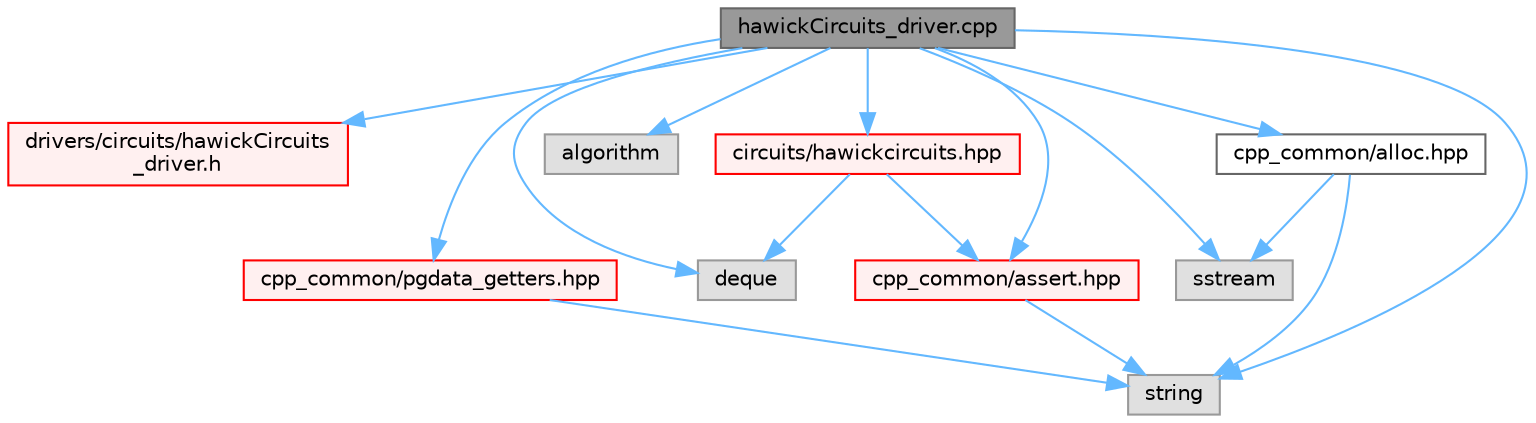 digraph "hawickCircuits_driver.cpp"
{
 // LATEX_PDF_SIZE
  bgcolor="transparent";
  edge [fontname=Helvetica,fontsize=10,labelfontname=Helvetica,labelfontsize=10];
  node [fontname=Helvetica,fontsize=10,shape=box,height=0.2,width=0.4];
  Node1 [id="Node000001",label="hawickCircuits_driver.cpp",height=0.2,width=0.4,color="gray40", fillcolor="grey60", style="filled", fontcolor="black",tooltip=" "];
  Node1 -> Node2 [id="edge1_Node000001_Node000002",color="steelblue1",style="solid",tooltip=" "];
  Node2 [id="Node000002",label="drivers/circuits/hawickCircuits\l_driver.h",height=0.2,width=0.4,color="red", fillcolor="#FFF0F0", style="filled",URL="$hawickCircuits__driver_8h.html",tooltip=" "];
  Node1 -> Node4 [id="edge2_Node000001_Node000004",color="steelblue1",style="solid",tooltip=" "];
  Node4 [id="Node000004",label="sstream",height=0.2,width=0.4,color="grey60", fillcolor="#E0E0E0", style="filled",tooltip=" "];
  Node1 -> Node5 [id="edge3_Node000001_Node000005",color="steelblue1",style="solid",tooltip=" "];
  Node5 [id="Node000005",label="deque",height=0.2,width=0.4,color="grey60", fillcolor="#E0E0E0", style="filled",tooltip=" "];
  Node1 -> Node6 [id="edge4_Node000001_Node000006",color="steelblue1",style="solid",tooltip=" "];
  Node6 [id="Node000006",label="algorithm",height=0.2,width=0.4,color="grey60", fillcolor="#E0E0E0", style="filled",tooltip=" "];
  Node1 -> Node7 [id="edge5_Node000001_Node000007",color="steelblue1",style="solid",tooltip=" "];
  Node7 [id="Node000007",label="string",height=0.2,width=0.4,color="grey60", fillcolor="#E0E0E0", style="filled",tooltip=" "];
  Node1 -> Node8 [id="edge6_Node000001_Node000008",color="steelblue1",style="solid",tooltip=" "];
  Node8 [id="Node000008",label="circuits/hawickcircuits.hpp",height=0.2,width=0.4,color="red", fillcolor="#FFF0F0", style="filled",URL="$hawickcircuits_8hpp.html",tooltip=" "];
  Node8 -> Node5 [id="edge7_Node000008_Node000005",color="steelblue1",style="solid",tooltip=" "];
  Node8 -> Node37 [id="edge8_Node000008_Node000037",color="steelblue1",style="solid",tooltip=" "];
  Node37 [id="Node000037",label="cpp_common/assert.hpp",height=0.2,width=0.4,color="red", fillcolor="#FFF0F0", style="filled",URL="$assert_8hpp.html",tooltip="Assertions Handling."];
  Node37 -> Node7 [id="edge9_Node000037_Node000007",color="steelblue1",style="solid",tooltip=" "];
  Node1 -> Node43 [id="edge10_Node000001_Node000043",color="steelblue1",style="solid",tooltip=" "];
  Node43 [id="Node000043",label="cpp_common/pgdata_getters.hpp",height=0.2,width=0.4,color="red", fillcolor="#FFF0F0", style="filled",URL="$pgdata__getters_8hpp.html",tooltip=" "];
  Node43 -> Node7 [id="edge11_Node000043_Node000007",color="steelblue1",style="solid",tooltip=" "];
  Node1 -> Node57 [id="edge12_Node000001_Node000057",color="steelblue1",style="solid",tooltip=" "];
  Node57 [id="Node000057",label="cpp_common/alloc.hpp",height=0.2,width=0.4,color="grey40", fillcolor="white", style="filled",URL="$alloc_8hpp.html",tooltip=" "];
  Node57 -> Node7 [id="edge13_Node000057_Node000007",color="steelblue1",style="solid",tooltip=" "];
  Node57 -> Node4 [id="edge14_Node000057_Node000004",color="steelblue1",style="solid",tooltip=" "];
  Node1 -> Node37 [id="edge15_Node000001_Node000037",color="steelblue1",style="solid",tooltip=" "];
}
